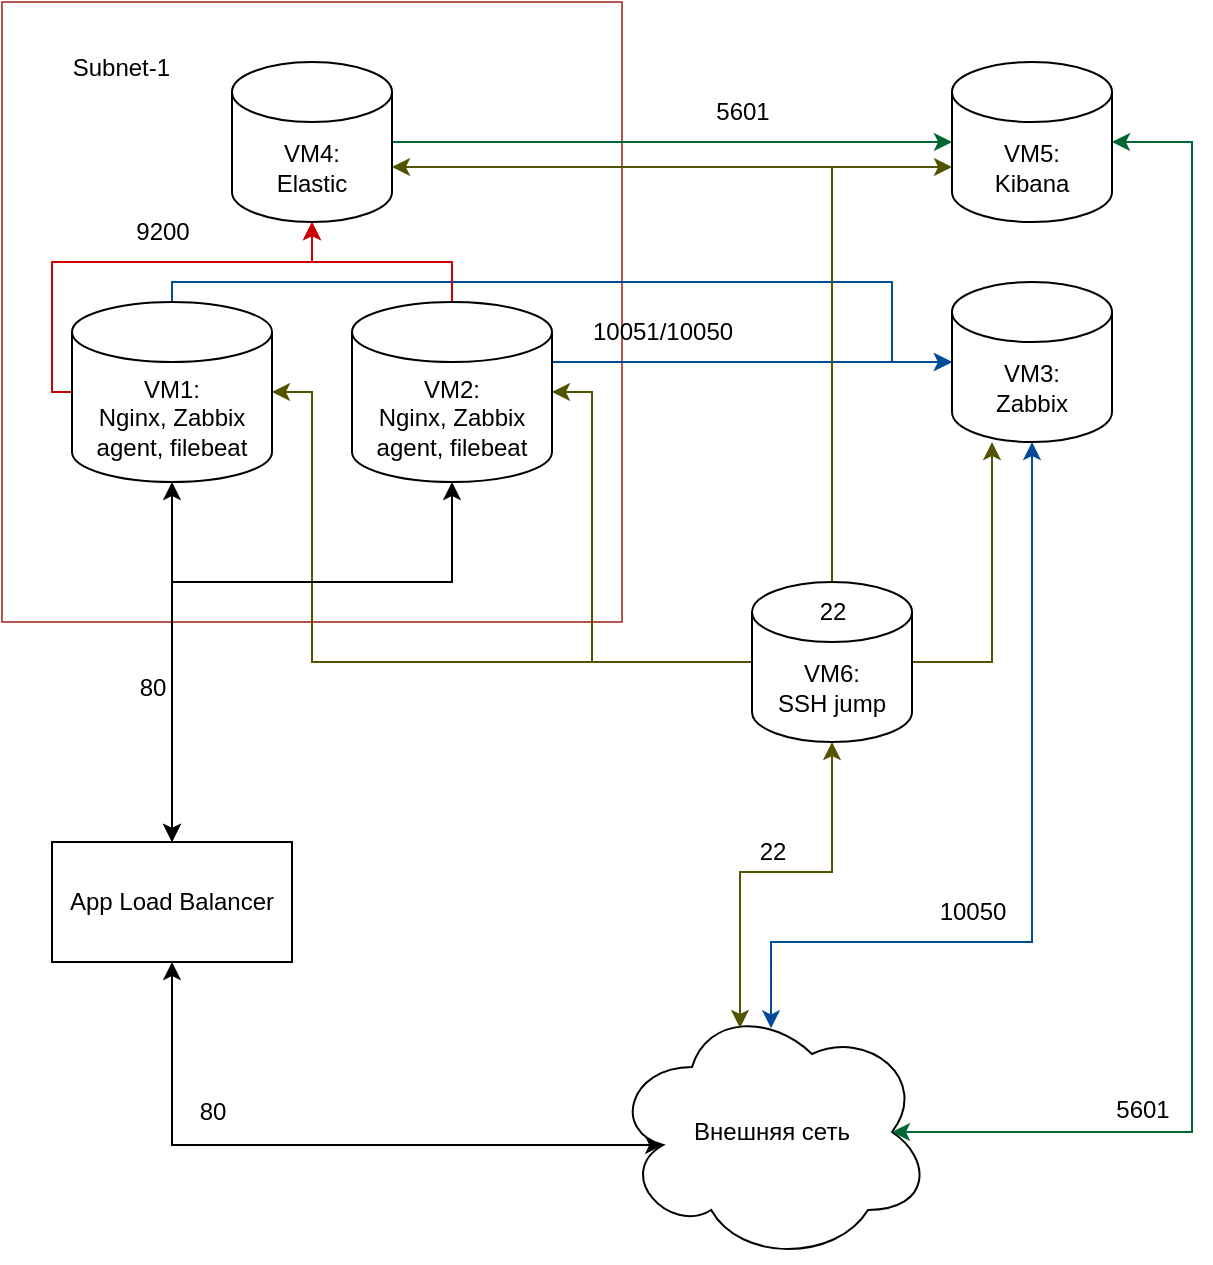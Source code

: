 <mxfile version="21.6.1" type="github">
  <diagram name="Страница 1" id="bLAVj35ljaopodrXIwA8">
    <mxGraphModel dx="1247" dy="680" grid="1" gridSize="10" guides="1" tooltips="1" connect="1" arrows="1" fold="1" page="1" pageScale="1" pageWidth="827" pageHeight="1169" math="0" shadow="0">
      <root>
        <mxCell id="0" />
        <mxCell id="1" parent="0" />
        <mxCell id="n6yEiMQoAXYmEsAAvraC-15" value="&lt;div style=&quot;&quot;&gt;&lt;span style=&quot;background-color: initial;&quot;&gt;&amp;nbsp; &amp;nbsp; &amp;nbsp; &amp;nbsp; &amp;nbsp; Subnet-1&lt;/span&gt;&lt;/div&gt;&lt;br&gt;&lt;br&gt;&lt;div style=&quot;&quot;&gt;&lt;br&gt;&lt;/div&gt;&lt;br&gt;&lt;br&gt;&lt;br&gt;&lt;br&gt;&lt;br&gt;&lt;br&gt;&lt;br&gt;&lt;br&gt;&lt;br&gt;&lt;br&gt;&lt;br&gt;&lt;br&gt;&lt;br&gt;&lt;br&gt;" style="rounded=0;whiteSpace=wrap;html=1;strokeColor=#b85450;fillColor=default;glass=0;shadow=0;gradientColor=none;align=left;" vertex="1" parent="1">
          <mxGeometry x="125" y="30" width="310" height="310" as="geometry" />
        </mxCell>
        <mxCell id="n6yEiMQoAXYmEsAAvraC-13" style="edgeStyle=orthogonalEdgeStyle;rounded=0;orthogonalLoop=1;jettySize=auto;html=1;entryX=0.5;entryY=1;entryDx=0;entryDy=0;entryPerimeter=0;strokeColor=#CC0000;" edge="1" parent="1" source="n6yEiMQoAXYmEsAAvraC-2" target="n6yEiMQoAXYmEsAAvraC-10">
          <mxGeometry relative="1" as="geometry">
            <Array as="points">
              <mxPoint x="150" y="225" />
              <mxPoint x="150" y="160" />
              <mxPoint x="280" y="160" />
            </Array>
          </mxGeometry>
        </mxCell>
        <mxCell id="n6yEiMQoAXYmEsAAvraC-16" style="edgeStyle=orthogonalEdgeStyle;rounded=0;orthogonalLoop=1;jettySize=auto;html=1;entryX=0;entryY=0.5;entryDx=0;entryDy=0;entryPerimeter=0;endArrow=none;endFill=0;startArrow=classic;startFill=1;strokeColor=#545400;" edge="1" parent="1" source="n6yEiMQoAXYmEsAAvraC-2" target="n6yEiMQoAXYmEsAAvraC-12">
          <mxGeometry relative="1" as="geometry">
            <mxPoint x="280" y="390" as="targetPoint" />
            <Array as="points">
              <mxPoint x="280" y="225" />
              <mxPoint x="280" y="360" />
            </Array>
          </mxGeometry>
        </mxCell>
        <mxCell id="n6yEiMQoAXYmEsAAvraC-21" style="edgeStyle=orthogonalEdgeStyle;rounded=0;orthogonalLoop=1;jettySize=auto;html=1;entryX=0;entryY=0.5;entryDx=0;entryDy=0;entryPerimeter=0;strokeColor=#004C99;" edge="1" parent="1" source="n6yEiMQoAXYmEsAAvraC-2" target="n6yEiMQoAXYmEsAAvraC-9">
          <mxGeometry relative="1" as="geometry">
            <Array as="points">
              <mxPoint x="210" y="170" />
              <mxPoint x="570" y="170" />
              <mxPoint x="570" y="210" />
            </Array>
          </mxGeometry>
        </mxCell>
        <mxCell id="n6yEiMQoAXYmEsAAvraC-2" value="VM1:&lt;br&gt;Nginx, Zabbix agent, filebeat" style="shape=cylinder3;whiteSpace=wrap;html=1;boundedLbl=1;backgroundOutline=1;size=15;" vertex="1" parent="1">
          <mxGeometry x="160" y="180" width="100" height="90" as="geometry" />
        </mxCell>
        <mxCell id="n6yEiMQoAXYmEsAAvraC-14" style="edgeStyle=orthogonalEdgeStyle;rounded=0;orthogonalLoop=1;jettySize=auto;html=1;entryX=0.5;entryY=1;entryDx=0;entryDy=0;entryPerimeter=0;strokeColor=#CC0000;" edge="1" parent="1" source="n6yEiMQoAXYmEsAAvraC-3" target="n6yEiMQoAXYmEsAAvraC-10">
          <mxGeometry relative="1" as="geometry">
            <Array as="points">
              <mxPoint x="350" y="160" />
              <mxPoint x="280" y="160" />
            </Array>
          </mxGeometry>
        </mxCell>
        <mxCell id="n6yEiMQoAXYmEsAAvraC-17" style="edgeStyle=orthogonalEdgeStyle;rounded=0;orthogonalLoop=1;jettySize=auto;html=1;entryX=0;entryY=0.5;entryDx=0;entryDy=0;entryPerimeter=0;endArrow=none;endFill=0;startArrow=classic;startFill=1;strokeColor=#545400;" edge="1" parent="1" source="n6yEiMQoAXYmEsAAvraC-3" target="n6yEiMQoAXYmEsAAvraC-12">
          <mxGeometry relative="1" as="geometry">
            <mxPoint x="420" y="400" as="targetPoint" />
            <Array as="points">
              <mxPoint x="420" y="225" />
              <mxPoint x="420" y="360" />
            </Array>
          </mxGeometry>
        </mxCell>
        <mxCell id="n6yEiMQoAXYmEsAAvraC-20" style="edgeStyle=orthogonalEdgeStyle;rounded=0;orthogonalLoop=1;jettySize=auto;html=1;entryX=0;entryY=0.5;entryDx=0;entryDy=0;entryPerimeter=0;strokeColor=#004C99;" edge="1" parent="1" source="n6yEiMQoAXYmEsAAvraC-3" target="n6yEiMQoAXYmEsAAvraC-9">
          <mxGeometry relative="1" as="geometry">
            <Array as="points">
              <mxPoint x="590" y="210" />
              <mxPoint x="590" y="210" />
            </Array>
          </mxGeometry>
        </mxCell>
        <mxCell id="n6yEiMQoAXYmEsAAvraC-3" value="VM2:&lt;br&gt;Nginx, Zabbix agent, filebeat" style="shape=cylinder3;whiteSpace=wrap;html=1;boundedLbl=1;backgroundOutline=1;size=15;" vertex="1" parent="1">
          <mxGeometry x="300" y="180" width="100" height="90" as="geometry" />
        </mxCell>
        <mxCell id="n6yEiMQoAXYmEsAAvraC-6" style="edgeStyle=orthogonalEdgeStyle;rounded=0;orthogonalLoop=1;jettySize=auto;html=1;entryX=0.5;entryY=1;entryDx=0;entryDy=0;entryPerimeter=0;startArrow=classic;startFill=1;" edge="1" parent="1" source="n6yEiMQoAXYmEsAAvraC-4" target="n6yEiMQoAXYmEsAAvraC-2">
          <mxGeometry relative="1" as="geometry" />
        </mxCell>
        <mxCell id="n6yEiMQoAXYmEsAAvraC-7" style="edgeStyle=orthogonalEdgeStyle;rounded=0;orthogonalLoop=1;jettySize=auto;html=1;entryX=0.5;entryY=1;entryDx=0;entryDy=0;entryPerimeter=0;startArrow=classic;startFill=1;" edge="1" parent="1" source="n6yEiMQoAXYmEsAAvraC-4" target="n6yEiMQoAXYmEsAAvraC-3">
          <mxGeometry relative="1" as="geometry">
            <Array as="points">
              <mxPoint x="210" y="320" />
              <mxPoint x="350" y="320" />
            </Array>
          </mxGeometry>
        </mxCell>
        <mxCell id="n6yEiMQoAXYmEsAAvraC-4" value="App Load Balancer" style="rounded=0;whiteSpace=wrap;html=1;" vertex="1" parent="1">
          <mxGeometry x="150" y="450" width="120" height="60" as="geometry" />
        </mxCell>
        <mxCell id="n6yEiMQoAXYmEsAAvraC-8" style="edgeStyle=orthogonalEdgeStyle;rounded=0;orthogonalLoop=1;jettySize=auto;html=1;entryX=0.5;entryY=1;entryDx=0;entryDy=0;startArrow=classic;startFill=1;exitX=0.16;exitY=0.55;exitDx=0;exitDy=0;exitPerimeter=0;" edge="1" parent="1" source="n6yEiMQoAXYmEsAAvraC-5" target="n6yEiMQoAXYmEsAAvraC-4">
          <mxGeometry relative="1" as="geometry" />
        </mxCell>
        <mxCell id="n6yEiMQoAXYmEsAAvraC-5" value="Внешняя сеть" style="ellipse;shape=cloud;whiteSpace=wrap;html=1;" vertex="1" parent="1">
          <mxGeometry x="430" y="530" width="160" height="130" as="geometry" />
        </mxCell>
        <mxCell id="n6yEiMQoAXYmEsAAvraC-22" style="edgeStyle=orthogonalEdgeStyle;rounded=0;orthogonalLoop=1;jettySize=auto;html=1;entryX=0.497;entryY=0.101;entryDx=0;entryDy=0;entryPerimeter=0;startArrow=classic;startFill=1;strokeColor=#004C99;" edge="1" parent="1" source="n6yEiMQoAXYmEsAAvraC-9" target="n6yEiMQoAXYmEsAAvraC-5">
          <mxGeometry relative="1" as="geometry">
            <Array as="points">
              <mxPoint x="640" y="500" />
              <mxPoint x="510" y="500" />
            </Array>
          </mxGeometry>
        </mxCell>
        <mxCell id="n6yEiMQoAXYmEsAAvraC-9" value="VM3:&lt;br&gt;Zabbix" style="shape=cylinder3;whiteSpace=wrap;html=1;boundedLbl=1;backgroundOutline=1;size=15;" vertex="1" parent="1">
          <mxGeometry x="600" y="170" width="80" height="80" as="geometry" />
        </mxCell>
        <mxCell id="n6yEiMQoAXYmEsAAvraC-18" style="edgeStyle=orthogonalEdgeStyle;rounded=0;orthogonalLoop=1;jettySize=auto;html=1;entryX=0;entryY=0.5;entryDx=0;entryDy=0;entryPerimeter=0;strokeColor=#006633;" edge="1" parent="1" source="n6yEiMQoAXYmEsAAvraC-10" target="n6yEiMQoAXYmEsAAvraC-11">
          <mxGeometry relative="1" as="geometry" />
        </mxCell>
        <mxCell id="n6yEiMQoAXYmEsAAvraC-10" value="VM4:&lt;br&gt;Elastic" style="shape=cylinder3;whiteSpace=wrap;html=1;boundedLbl=1;backgroundOutline=1;size=15;" vertex="1" parent="1">
          <mxGeometry x="240" y="60" width="80" height="80" as="geometry" />
        </mxCell>
        <mxCell id="n6yEiMQoAXYmEsAAvraC-19" style="edgeStyle=orthogonalEdgeStyle;rounded=0;orthogonalLoop=1;jettySize=auto;html=1;entryX=0.875;entryY=0.5;entryDx=0;entryDy=0;entryPerimeter=0;startArrow=classic;startFill=1;strokeColor=#006633;" edge="1" parent="1" source="n6yEiMQoAXYmEsAAvraC-11" target="n6yEiMQoAXYmEsAAvraC-5">
          <mxGeometry relative="1" as="geometry">
            <Array as="points">
              <mxPoint x="720" y="100" />
              <mxPoint x="720" y="595" />
            </Array>
          </mxGeometry>
        </mxCell>
        <mxCell id="n6yEiMQoAXYmEsAAvraC-11" value="VM5:&lt;br&gt;Kibana" style="shape=cylinder3;whiteSpace=wrap;html=1;boundedLbl=1;backgroundOutline=1;size=15;" vertex="1" parent="1">
          <mxGeometry x="600" y="60" width="80" height="80" as="geometry" />
        </mxCell>
        <mxCell id="n6yEiMQoAXYmEsAAvraC-23" style="edgeStyle=orthogonalEdgeStyle;rounded=0;orthogonalLoop=1;jettySize=auto;html=1;entryX=0.4;entryY=0.1;entryDx=0;entryDy=0;entryPerimeter=0;startArrow=classic;startFill=1;strokeColor=#545400;" edge="1" parent="1" source="n6yEiMQoAXYmEsAAvraC-12" target="n6yEiMQoAXYmEsAAvraC-5">
          <mxGeometry relative="1" as="geometry" />
        </mxCell>
        <mxCell id="n6yEiMQoAXYmEsAAvraC-24" style="edgeStyle=orthogonalEdgeStyle;rounded=0;orthogonalLoop=1;jettySize=auto;html=1;entryX=0.25;entryY=1;entryDx=0;entryDy=0;entryPerimeter=0;strokeColor=#545400;" edge="1" parent="1" source="n6yEiMQoAXYmEsAAvraC-12" target="n6yEiMQoAXYmEsAAvraC-9">
          <mxGeometry relative="1" as="geometry" />
        </mxCell>
        <mxCell id="n6yEiMQoAXYmEsAAvraC-25" style="edgeStyle=orthogonalEdgeStyle;rounded=0;orthogonalLoop=1;jettySize=auto;html=1;entryX=0;entryY=0;entryDx=0;entryDy=52.5;entryPerimeter=0;strokeColor=#545400;" edge="1" parent="1" source="n6yEiMQoAXYmEsAAvraC-12" target="n6yEiMQoAXYmEsAAvraC-11">
          <mxGeometry relative="1" as="geometry">
            <Array as="points">
              <mxPoint x="540" y="113" />
            </Array>
          </mxGeometry>
        </mxCell>
        <mxCell id="n6yEiMQoAXYmEsAAvraC-27" style="edgeStyle=orthogonalEdgeStyle;rounded=0;orthogonalLoop=1;jettySize=auto;html=1;entryX=1;entryY=0;entryDx=0;entryDy=52.5;entryPerimeter=0;strokeColor=#545400;" edge="1" parent="1" source="n6yEiMQoAXYmEsAAvraC-12" target="n6yEiMQoAXYmEsAAvraC-10">
          <mxGeometry relative="1" as="geometry">
            <Array as="points">
              <mxPoint x="540" y="113" />
            </Array>
          </mxGeometry>
        </mxCell>
        <mxCell id="n6yEiMQoAXYmEsAAvraC-12" value="VM6:&lt;br&gt;SSH jump" style="shape=cylinder3;whiteSpace=wrap;html=1;boundedLbl=1;backgroundOutline=1;size=15;" vertex="1" parent="1">
          <mxGeometry x="500" y="320" width="80" height="80" as="geometry" />
        </mxCell>
        <mxCell id="n6yEiMQoAXYmEsAAvraC-28" value="80" style="text;html=1;align=center;verticalAlign=middle;resizable=0;points=[];autosize=1;strokeColor=none;fillColor=none;" vertex="1" parent="1">
          <mxGeometry x="210" y="569.5" width="40" height="30" as="geometry" />
        </mxCell>
        <mxCell id="n6yEiMQoAXYmEsAAvraC-29" value="80" style="text;html=1;align=center;verticalAlign=middle;resizable=0;points=[];autosize=1;strokeColor=none;fillColor=none;" vertex="1" parent="1">
          <mxGeometry x="180" y="358" width="40" height="30" as="geometry" />
        </mxCell>
        <mxCell id="n6yEiMQoAXYmEsAAvraC-30" value="22" style="text;html=1;align=center;verticalAlign=middle;resizable=0;points=[];autosize=1;strokeColor=none;fillColor=none;" vertex="1" parent="1">
          <mxGeometry x="490" y="440" width="40" height="30" as="geometry" />
        </mxCell>
        <mxCell id="n6yEiMQoAXYmEsAAvraC-31" value="10051/10050" style="text;html=1;align=center;verticalAlign=middle;resizable=0;points=[];autosize=1;strokeColor=none;fillColor=none;" vertex="1" parent="1">
          <mxGeometry x="410" y="180" width="90" height="30" as="geometry" />
        </mxCell>
        <mxCell id="n6yEiMQoAXYmEsAAvraC-32" value="10050" style="text;html=1;align=center;verticalAlign=middle;resizable=0;points=[];autosize=1;strokeColor=none;fillColor=none;" vertex="1" parent="1">
          <mxGeometry x="580" y="470" width="60" height="30" as="geometry" />
        </mxCell>
        <mxCell id="n6yEiMQoAXYmEsAAvraC-33" value="5601" style="text;html=1;align=center;verticalAlign=middle;resizable=0;points=[];autosize=1;strokeColor=none;fillColor=none;" vertex="1" parent="1">
          <mxGeometry x="670" y="569" width="50" height="30" as="geometry" />
        </mxCell>
        <mxCell id="n6yEiMQoAXYmEsAAvraC-34" value="22" style="text;html=1;align=center;verticalAlign=middle;resizable=0;points=[];autosize=1;strokeColor=none;fillColor=none;" vertex="1" parent="1">
          <mxGeometry x="520" y="320" width="40" height="30" as="geometry" />
        </mxCell>
        <mxCell id="n6yEiMQoAXYmEsAAvraC-35" value="9200" style="text;html=1;align=center;verticalAlign=middle;resizable=0;points=[];autosize=1;strokeColor=none;fillColor=none;" vertex="1" parent="1">
          <mxGeometry x="180" y="130" width="50" height="30" as="geometry" />
        </mxCell>
        <mxCell id="n6yEiMQoAXYmEsAAvraC-36" value="5601" style="text;html=1;align=center;verticalAlign=middle;resizable=0;points=[];autosize=1;strokeColor=none;fillColor=none;" vertex="1" parent="1">
          <mxGeometry x="470" y="70" width="50" height="30" as="geometry" />
        </mxCell>
      </root>
    </mxGraphModel>
  </diagram>
</mxfile>
